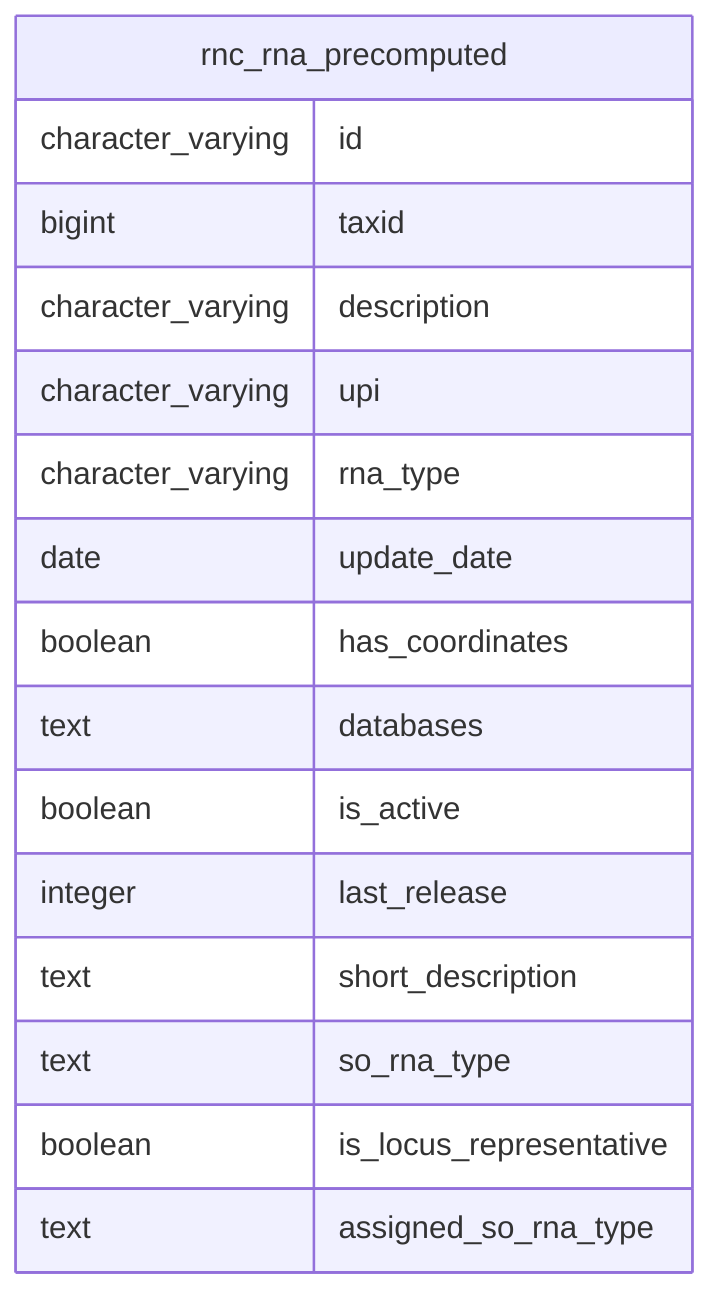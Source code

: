 erDiagram
    rnc_rna_precomputed {
        character_varying id 
        bigint taxid 
        character_varying description 
        character_varying upi 
        character_varying rna_type 
        date update_date 
        boolean has_coordinates 
        text databases 
        boolean is_active 
        integer last_release 
        text short_description 
        text so_rna_type 
        boolean is_locus_representative 
        text assigned_so_rna_type 
    }